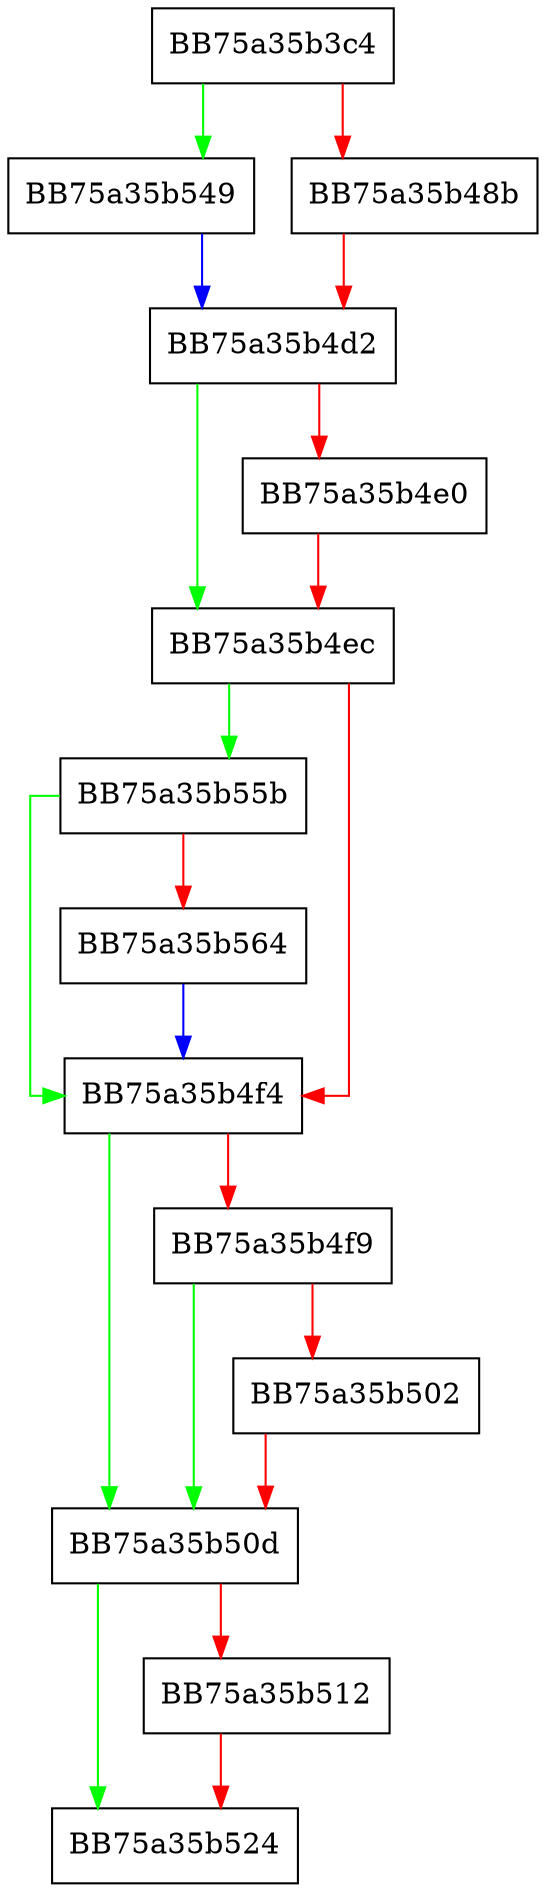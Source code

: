 digraph _get_this_config {
  node [shape="box"];
  graph [splines=ortho];
  BB75a35b3c4 -> BB75a35b549 [color="green"];
  BB75a35b3c4 -> BB75a35b48b [color="red"];
  BB75a35b48b -> BB75a35b4d2 [color="red"];
  BB75a35b4d2 -> BB75a35b4ec [color="green"];
  BB75a35b4d2 -> BB75a35b4e0 [color="red"];
  BB75a35b4e0 -> BB75a35b4ec [color="red"];
  BB75a35b4ec -> BB75a35b55b [color="green"];
  BB75a35b4ec -> BB75a35b4f4 [color="red"];
  BB75a35b4f4 -> BB75a35b50d [color="green"];
  BB75a35b4f4 -> BB75a35b4f9 [color="red"];
  BB75a35b4f9 -> BB75a35b50d [color="green"];
  BB75a35b4f9 -> BB75a35b502 [color="red"];
  BB75a35b502 -> BB75a35b50d [color="red"];
  BB75a35b50d -> BB75a35b524 [color="green"];
  BB75a35b50d -> BB75a35b512 [color="red"];
  BB75a35b512 -> BB75a35b524 [color="red"];
  BB75a35b549 -> BB75a35b4d2 [color="blue"];
  BB75a35b55b -> BB75a35b4f4 [color="green"];
  BB75a35b55b -> BB75a35b564 [color="red"];
  BB75a35b564 -> BB75a35b4f4 [color="blue"];
}